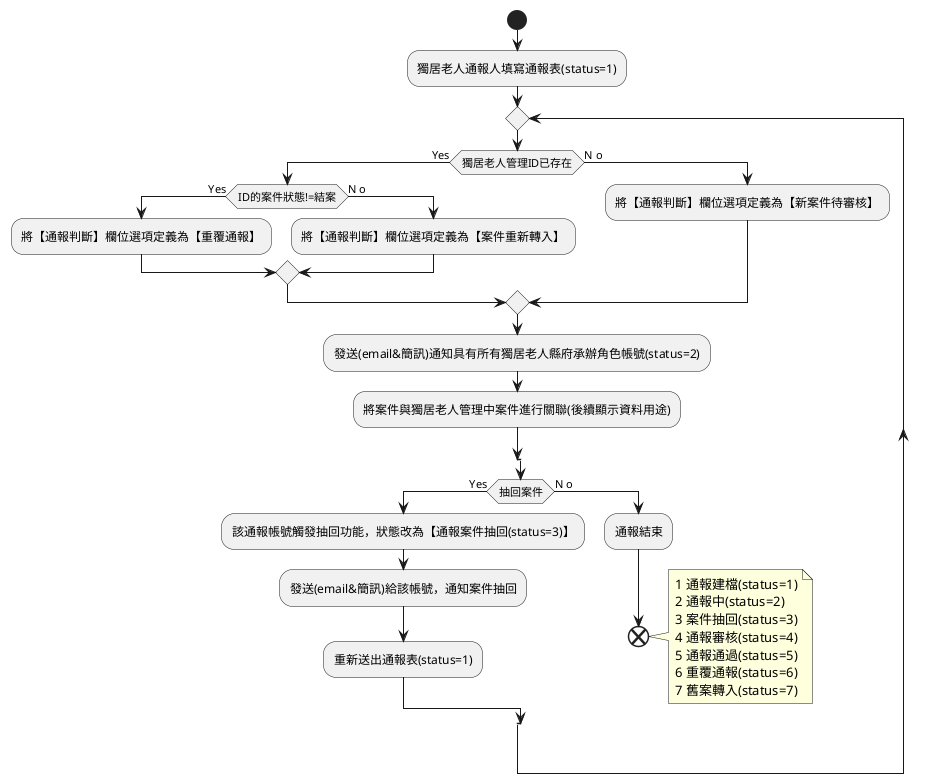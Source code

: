 @startuml

start
:獨居老人通報人填寫通報表(status=1);
repeat
if (獨居老人管理ID已存在) then (Yes)
  if (ID的案件狀態!=結案) then (Yes)
  :將【通報判斷】欄位選項定義為【重覆通報】;
  else (N o)
  :將【通報判斷】欄位選項定義為【案件重新轉入】;
  endif
else (N o)
  :將【通報判斷】欄位選項定義為【新案件待審核】;  
endif
  :發送(email&簡訊)通知具有所有獨居老人縣府承辦角色帳號(status=2);
  :將案件與獨居老人管理中案件進行關聯(後續顯示資料用途);
split
if (抽回案件) then (Yes)
    :該通報帳號觸發抽回功能，狀態改為【通報案件抽回(status=3)】;
    :發送(email&簡訊)給該帳號，通知案件抽回;
    :重新送出通報表(status=1);
else (N o)
  :通報結束;
end

note right
  1 通報建檔(status=1)
  2 通報中(status=2)
  3 案件抽回(status=3)
  4 通報審核(status=4)
  5 通報通過(status=5)
  6 重覆通報(status=6)
  7 舊案轉入(status=7)
end note

@enduml
